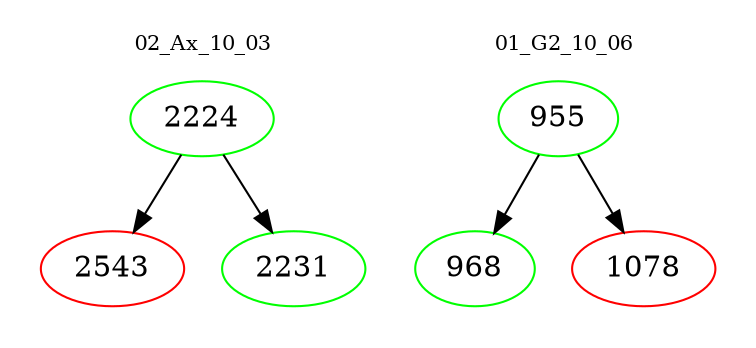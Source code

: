 digraph{
subgraph cluster_0 {
color = white
label = "02_Ax_10_03";
fontsize=10;
T0_2224 [label="2224", color="green"]
T0_2224 -> T0_2543 [color="black"]
T0_2543 [label="2543", color="red"]
T0_2224 -> T0_2231 [color="black"]
T0_2231 [label="2231", color="green"]
}
subgraph cluster_1 {
color = white
label = "01_G2_10_06";
fontsize=10;
T1_955 [label="955", color="green"]
T1_955 -> T1_968 [color="black"]
T1_968 [label="968", color="green"]
T1_955 -> T1_1078 [color="black"]
T1_1078 [label="1078", color="red"]
}
}
